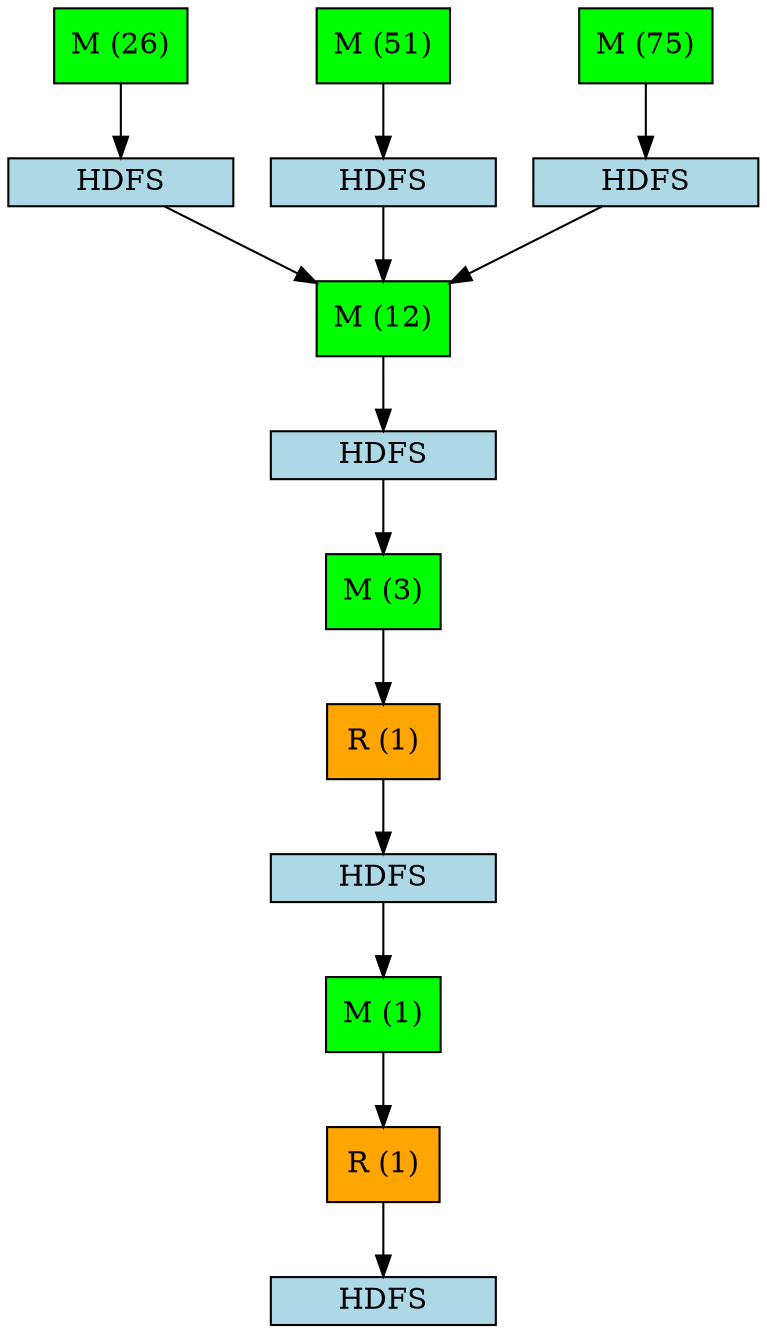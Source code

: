 digraph {

  M_224 [label="M (26)", shape="box", fillcolor="green", style="filled"];
  HDFS_224 [label="HDFS", shape="box", fillcolor="lightblue", style="filled", height=0.25, width=1.5];

  M_225 [label="M (51)", shape="box", fillcolor="green", style="filled"];
  HDFS_225 [label="HDFS", shape="box", fillcolor="lightblue", style="filled", height=0.25, width=1.5];

  M_226 [label="M (75)", shape="box", fillcolor="green", style="filled"];
  HDFS_226 [label="HDFS", shape="box", fillcolor="lightblue", style="filled", height=0.25, width=1.5];

  M_227 [label="M (12)", shape="box", fillcolor="green", style="filled"];
  HDFS_227 [label="HDFS", shape="box", fillcolor="lightblue", style="filled", height=0.25, width=1.5];

  M_228 [label="M (3)", shape="box", fillcolor="green", style="filled"];
  R_228 [label="R (1)", shape="box", fillcolor="orange", style="filled"];
  HDFS_228 [label="HDFS", shape="box", fillcolor="lightblue", style="filled", height=0.25, width=1.5];
 
  M_229 [label="M (1)", shape="box", fillcolor="green", style="filled"];
  R_229 [label="R (1)", shape="box", fillcolor="orange", style="filled"];
  HDFS_229 [label="HDFS", shape="box", fillcolor="lightblue", style="filled", height=0.25, width=1.5];

  M_224 -> HDFS_224;
  HDFS_224 -> M_227;

  M_225 -> HDFS_225;
  HDFS_225 -> M_227;

  M_226 -> HDFS_226;
  // XXX Find out if this is a bug
  HDFS_226 -> M_227

  M_227 -> HDFS_227;
  HDFS_227 -> M_228;

  M_228 -> R_228;
  R_228 -> HDFS_228;
  HDFS_228 -> M_229;

  M_229 -> R_229;
  R_229 -> HDFS_229;
}
